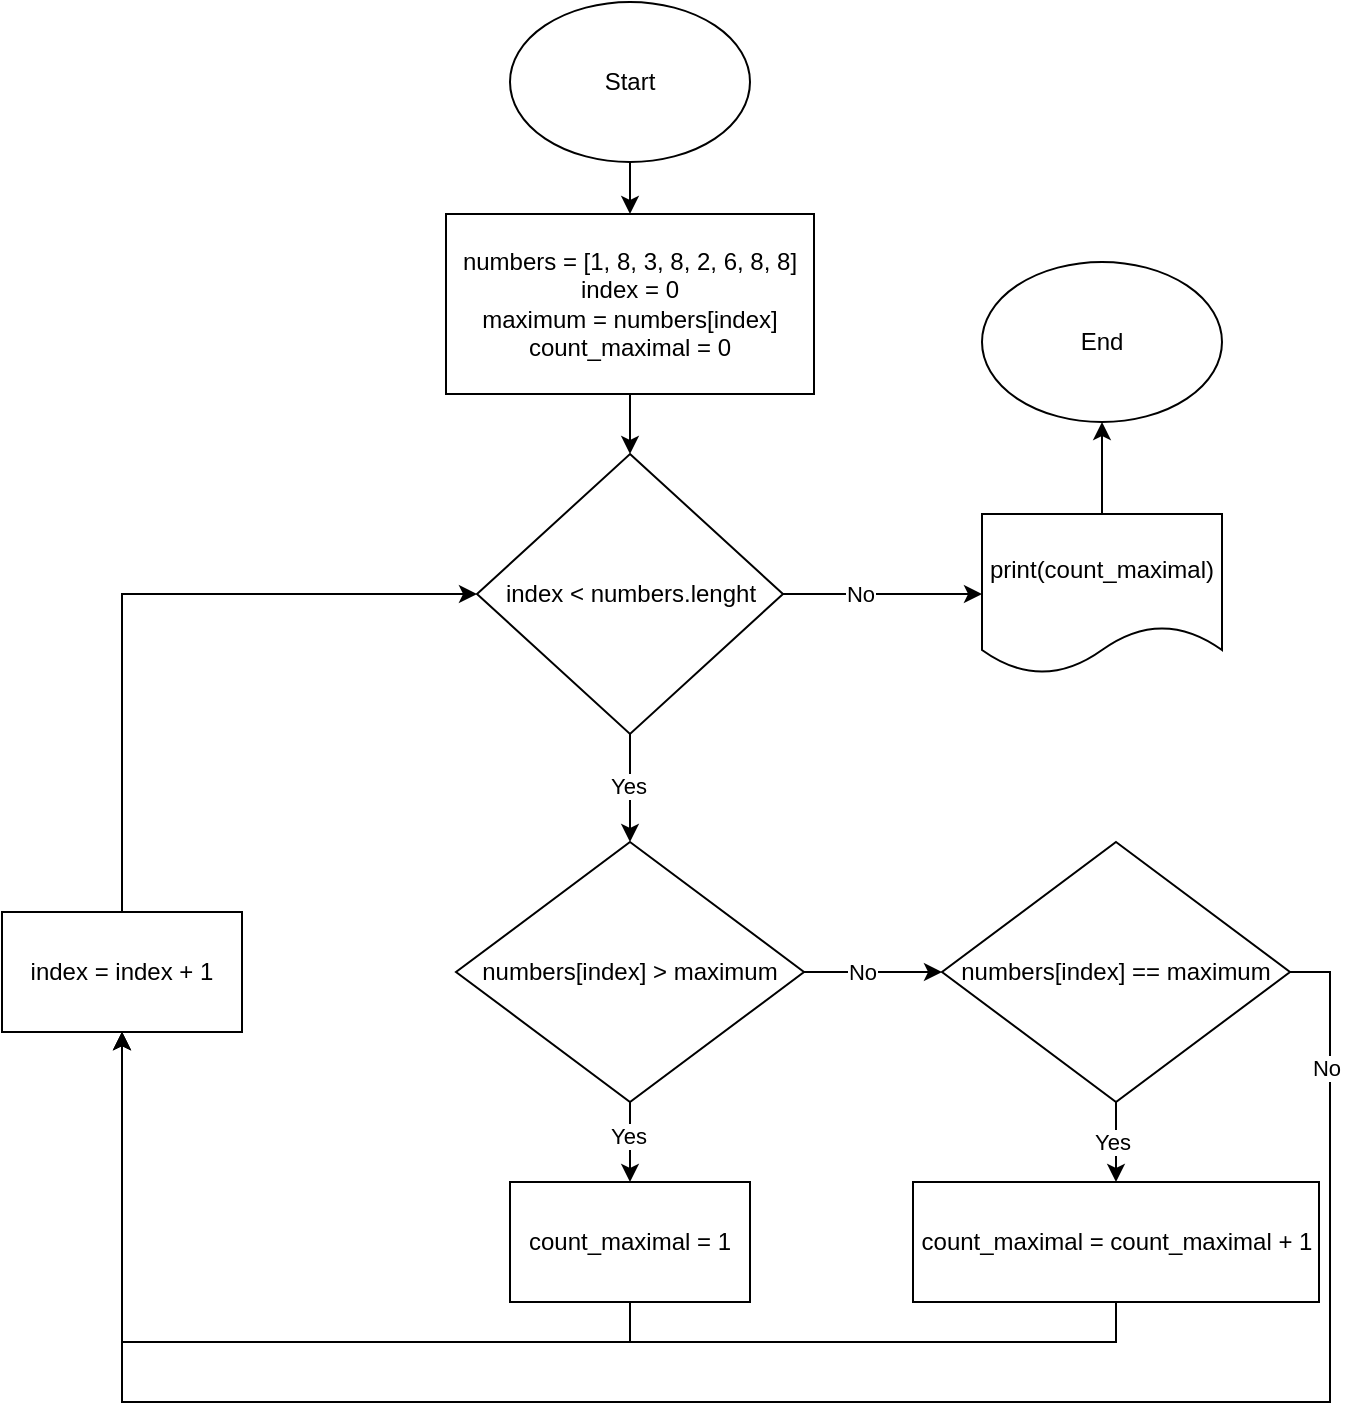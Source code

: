 <mxfile version="21.7.4" type="github">
  <diagram name="Страница — 1" id="h5BRIeBYnFagLnXpIMxx">
    <mxGraphModel dx="1386" dy="759" grid="1" gridSize="10" guides="1" tooltips="1" connect="1" arrows="1" fold="1" page="1" pageScale="1" pageWidth="827" pageHeight="1169" math="0" shadow="0">
      <root>
        <mxCell id="0" />
        <mxCell id="1" parent="0" />
        <mxCell id="VnPzbAnFsitzOTRRG-03-4" style="edgeStyle=orthogonalEdgeStyle;rounded=0;orthogonalLoop=1;jettySize=auto;html=1;exitX=0.5;exitY=1;exitDx=0;exitDy=0;entryX=0.5;entryY=0;entryDx=0;entryDy=0;" edge="1" parent="1" source="VnPzbAnFsitzOTRRG-03-1" target="VnPzbAnFsitzOTRRG-03-2">
          <mxGeometry relative="1" as="geometry" />
        </mxCell>
        <mxCell id="VnPzbAnFsitzOTRRG-03-1" value="Start" style="ellipse;whiteSpace=wrap;html=1;" vertex="1" parent="1">
          <mxGeometry x="354" y="20" width="120" height="80" as="geometry" />
        </mxCell>
        <mxCell id="VnPzbAnFsitzOTRRG-03-5" style="edgeStyle=orthogonalEdgeStyle;rounded=0;orthogonalLoop=1;jettySize=auto;html=1;exitX=0.5;exitY=1;exitDx=0;exitDy=0;entryX=0.5;entryY=0;entryDx=0;entryDy=0;" edge="1" parent="1" source="VnPzbAnFsitzOTRRG-03-2" target="VnPzbAnFsitzOTRRG-03-3">
          <mxGeometry relative="1" as="geometry" />
        </mxCell>
        <mxCell id="VnPzbAnFsitzOTRRG-03-2" value="numbers = [1, 8, 3, 8, 2, 6, 8, 8]&lt;br&gt;index = 0&lt;br&gt;maximum = numbers[index]&lt;br&gt;count_maximal = 0" style="rounded=0;whiteSpace=wrap;html=1;" vertex="1" parent="1">
          <mxGeometry x="322" y="126" width="184" height="90" as="geometry" />
        </mxCell>
        <mxCell id="VnPzbAnFsitzOTRRG-03-7" style="edgeStyle=orthogonalEdgeStyle;rounded=0;orthogonalLoop=1;jettySize=auto;html=1;exitX=0.5;exitY=1;exitDx=0;exitDy=0;entryX=0.5;entryY=0;entryDx=0;entryDy=0;" edge="1" parent="1" source="VnPzbAnFsitzOTRRG-03-3" target="VnPzbAnFsitzOTRRG-03-6">
          <mxGeometry relative="1" as="geometry" />
        </mxCell>
        <mxCell id="VnPzbAnFsitzOTRRG-03-8" value="Yes" style="edgeLabel;html=1;align=center;verticalAlign=middle;resizable=0;points=[];" vertex="1" connectable="0" parent="VnPzbAnFsitzOTRRG-03-7">
          <mxGeometry x="-0.037" y="-1" relative="1" as="geometry">
            <mxPoint as="offset" />
          </mxGeometry>
        </mxCell>
        <mxCell id="VnPzbAnFsitzOTRRG-03-26" style="edgeStyle=orthogonalEdgeStyle;rounded=0;orthogonalLoop=1;jettySize=auto;html=1;exitX=1;exitY=0.5;exitDx=0;exitDy=0;entryX=0;entryY=0.5;entryDx=0;entryDy=0;" edge="1" parent="1" source="VnPzbAnFsitzOTRRG-03-3" target="VnPzbAnFsitzOTRRG-03-25">
          <mxGeometry relative="1" as="geometry" />
        </mxCell>
        <mxCell id="VnPzbAnFsitzOTRRG-03-27" value="No" style="edgeLabel;html=1;align=center;verticalAlign=middle;resizable=0;points=[];" vertex="1" connectable="0" parent="VnPzbAnFsitzOTRRG-03-26">
          <mxGeometry x="-0.226" relative="1" as="geometry">
            <mxPoint as="offset" />
          </mxGeometry>
        </mxCell>
        <mxCell id="VnPzbAnFsitzOTRRG-03-3" value="index &amp;lt; numbers.lenght" style="rhombus;whiteSpace=wrap;html=1;" vertex="1" parent="1">
          <mxGeometry x="337.5" y="246" width="153" height="140" as="geometry" />
        </mxCell>
        <mxCell id="VnPzbAnFsitzOTRRG-03-10" style="edgeStyle=orthogonalEdgeStyle;rounded=0;orthogonalLoop=1;jettySize=auto;html=1;exitX=0.5;exitY=1;exitDx=0;exitDy=0;entryX=0.5;entryY=0;entryDx=0;entryDy=0;" edge="1" parent="1" source="VnPzbAnFsitzOTRRG-03-6" target="VnPzbAnFsitzOTRRG-03-9">
          <mxGeometry relative="1" as="geometry" />
        </mxCell>
        <mxCell id="VnPzbAnFsitzOTRRG-03-11" value="Yes" style="edgeLabel;html=1;align=center;verticalAlign=middle;resizable=0;points=[];" vertex="1" connectable="0" parent="VnPzbAnFsitzOTRRG-03-10">
          <mxGeometry x="-0.15" y="-1" relative="1" as="geometry">
            <mxPoint as="offset" />
          </mxGeometry>
        </mxCell>
        <mxCell id="VnPzbAnFsitzOTRRG-03-14" style="edgeStyle=orthogonalEdgeStyle;rounded=0;orthogonalLoop=1;jettySize=auto;html=1;exitX=1;exitY=0.5;exitDx=0;exitDy=0;entryX=0;entryY=0.5;entryDx=0;entryDy=0;" edge="1" parent="1" source="VnPzbAnFsitzOTRRG-03-6" target="VnPzbAnFsitzOTRRG-03-12">
          <mxGeometry relative="1" as="geometry" />
        </mxCell>
        <mxCell id="VnPzbAnFsitzOTRRG-03-15" value="No" style="edgeLabel;html=1;align=center;verticalAlign=middle;resizable=0;points=[];" vertex="1" connectable="0" parent="VnPzbAnFsitzOTRRG-03-14">
          <mxGeometry x="-0.159" relative="1" as="geometry">
            <mxPoint as="offset" />
          </mxGeometry>
        </mxCell>
        <mxCell id="VnPzbAnFsitzOTRRG-03-6" value="numbers[index] &amp;gt; maximum" style="rhombus;whiteSpace=wrap;html=1;" vertex="1" parent="1">
          <mxGeometry x="327" y="440" width="174" height="130" as="geometry" />
        </mxCell>
        <mxCell id="VnPzbAnFsitzOTRRG-03-22" style="edgeStyle=orthogonalEdgeStyle;rounded=0;orthogonalLoop=1;jettySize=auto;html=1;exitX=0.5;exitY=1;exitDx=0;exitDy=0;entryX=0.5;entryY=1;entryDx=0;entryDy=0;" edge="1" parent="1" source="VnPzbAnFsitzOTRRG-03-9" target="VnPzbAnFsitzOTRRG-03-19">
          <mxGeometry relative="1" as="geometry" />
        </mxCell>
        <mxCell id="VnPzbAnFsitzOTRRG-03-9" value="count_maximal = 1" style="rounded=0;whiteSpace=wrap;html=1;" vertex="1" parent="1">
          <mxGeometry x="354" y="610" width="120" height="60" as="geometry" />
        </mxCell>
        <mxCell id="VnPzbAnFsitzOTRRG-03-16" style="edgeStyle=orthogonalEdgeStyle;rounded=0;orthogonalLoop=1;jettySize=auto;html=1;exitX=0.5;exitY=1;exitDx=0;exitDy=0;entryX=0.5;entryY=0;entryDx=0;entryDy=0;" edge="1" parent="1" source="VnPzbAnFsitzOTRRG-03-12" target="VnPzbAnFsitzOTRRG-03-13">
          <mxGeometry relative="1" as="geometry" />
        </mxCell>
        <mxCell id="VnPzbAnFsitzOTRRG-03-17" value="Yes" style="edgeLabel;html=1;align=center;verticalAlign=middle;resizable=0;points=[];" vertex="1" connectable="0" parent="VnPzbAnFsitzOTRRG-03-16">
          <mxGeometry y="-2" relative="1" as="geometry">
            <mxPoint as="offset" />
          </mxGeometry>
        </mxCell>
        <mxCell id="VnPzbAnFsitzOTRRG-03-20" style="edgeStyle=orthogonalEdgeStyle;rounded=0;orthogonalLoop=1;jettySize=auto;html=1;exitX=1;exitY=0.5;exitDx=0;exitDy=0;entryX=0.5;entryY=1;entryDx=0;entryDy=0;" edge="1" parent="1" source="VnPzbAnFsitzOTRRG-03-12" target="VnPzbAnFsitzOTRRG-03-19">
          <mxGeometry relative="1" as="geometry">
            <Array as="points">
              <mxPoint x="764" y="505" />
              <mxPoint x="764" y="720" />
              <mxPoint x="160" y="720" />
            </Array>
          </mxGeometry>
        </mxCell>
        <mxCell id="VnPzbAnFsitzOTRRG-03-21" value="No" style="edgeLabel;html=1;align=center;verticalAlign=middle;resizable=0;points=[];" vertex="1" connectable="0" parent="VnPzbAnFsitzOTRRG-03-20">
          <mxGeometry x="-0.867" y="-2" relative="1" as="geometry">
            <mxPoint as="offset" />
          </mxGeometry>
        </mxCell>
        <mxCell id="VnPzbAnFsitzOTRRG-03-12" value="numbers[index] == maximum" style="rhombus;whiteSpace=wrap;html=1;" vertex="1" parent="1">
          <mxGeometry x="570" y="440" width="174" height="130" as="geometry" />
        </mxCell>
        <mxCell id="VnPzbAnFsitzOTRRG-03-24" style="edgeStyle=orthogonalEdgeStyle;rounded=0;orthogonalLoop=1;jettySize=auto;html=1;exitX=0.5;exitY=1;exitDx=0;exitDy=0;entryX=0.5;entryY=1;entryDx=0;entryDy=0;" edge="1" parent="1" source="VnPzbAnFsitzOTRRG-03-13" target="VnPzbAnFsitzOTRRG-03-19">
          <mxGeometry relative="1" as="geometry" />
        </mxCell>
        <mxCell id="VnPzbAnFsitzOTRRG-03-13" value="count_maximal = count_maximal&amp;nbsp;+&amp;nbsp;1" style="rounded=0;whiteSpace=wrap;html=1;" vertex="1" parent="1">
          <mxGeometry x="555.5" y="610" width="203" height="60" as="geometry" />
        </mxCell>
        <mxCell id="VnPzbAnFsitzOTRRG-03-23" style="edgeStyle=orthogonalEdgeStyle;rounded=0;orthogonalLoop=1;jettySize=auto;html=1;exitX=0.5;exitY=0;exitDx=0;exitDy=0;entryX=0;entryY=0.5;entryDx=0;entryDy=0;" edge="1" parent="1" source="VnPzbAnFsitzOTRRG-03-19" target="VnPzbAnFsitzOTRRG-03-3">
          <mxGeometry relative="1" as="geometry" />
        </mxCell>
        <mxCell id="VnPzbAnFsitzOTRRG-03-19" value="index = index + 1" style="rounded=0;whiteSpace=wrap;html=1;" vertex="1" parent="1">
          <mxGeometry x="100" y="475" width="120" height="60" as="geometry" />
        </mxCell>
        <mxCell id="VnPzbAnFsitzOTRRG-03-29" style="edgeStyle=orthogonalEdgeStyle;rounded=0;orthogonalLoop=1;jettySize=auto;html=1;exitX=0.5;exitY=0;exitDx=0;exitDy=0;entryX=0.5;entryY=1;entryDx=0;entryDy=0;" edge="1" parent="1" source="VnPzbAnFsitzOTRRG-03-25" target="VnPzbAnFsitzOTRRG-03-28">
          <mxGeometry relative="1" as="geometry" />
        </mxCell>
        <mxCell id="VnPzbAnFsitzOTRRG-03-25" value="print(count_maximal)" style="shape=document;whiteSpace=wrap;html=1;boundedLbl=1;" vertex="1" parent="1">
          <mxGeometry x="590" y="276" width="120" height="80" as="geometry" />
        </mxCell>
        <mxCell id="VnPzbAnFsitzOTRRG-03-28" value="End" style="ellipse;whiteSpace=wrap;html=1;" vertex="1" parent="1">
          <mxGeometry x="590" y="150" width="120" height="80" as="geometry" />
        </mxCell>
      </root>
    </mxGraphModel>
  </diagram>
</mxfile>
